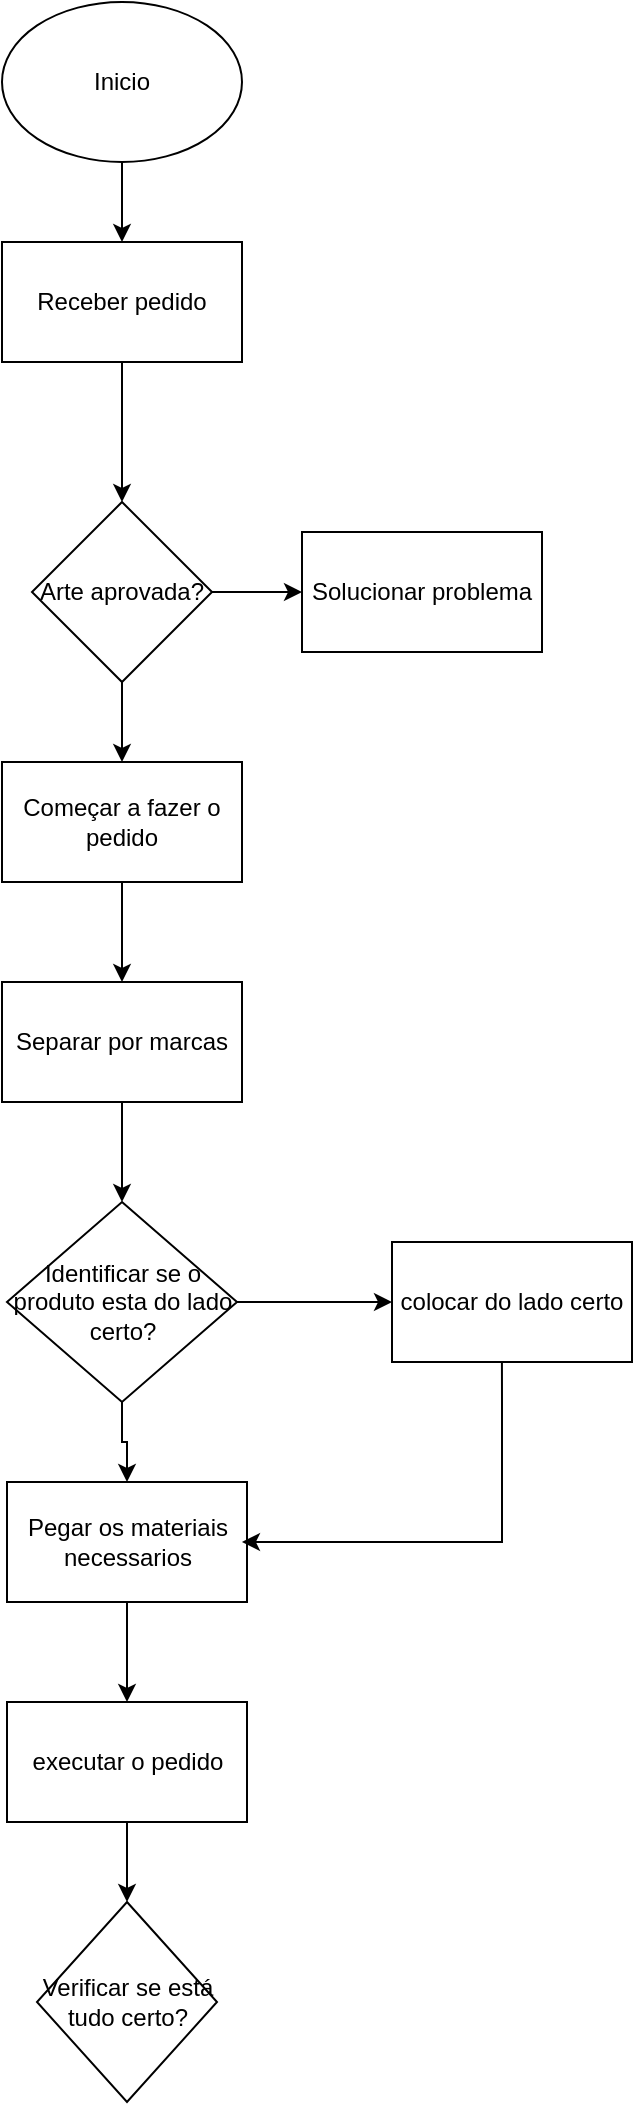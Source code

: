 <mxfile version="24.4.14" type="device">
  <diagram name="Página-1" id="6uOdZpoUbsCo77Nom0O0">
    <mxGraphModel dx="1434" dy="782" grid="1" gridSize="10" guides="1" tooltips="1" connect="1" arrows="1" fold="1" page="1" pageScale="1" pageWidth="827" pageHeight="1169" math="0" shadow="0">
      <root>
        <mxCell id="0" />
        <mxCell id="1" parent="0" />
        <mxCell id="aazOKjjjrh3YJ5J5lnb6-4" value="" style="edgeStyle=orthogonalEdgeStyle;rounded=0;orthogonalLoop=1;jettySize=auto;html=1;" edge="1" parent="1" source="aazOKjjjrh3YJ5J5lnb6-2" target="aazOKjjjrh3YJ5J5lnb6-3">
          <mxGeometry relative="1" as="geometry" />
        </mxCell>
        <mxCell id="aazOKjjjrh3YJ5J5lnb6-2" value="Inicio" style="ellipse;whiteSpace=wrap;html=1;" vertex="1" parent="1">
          <mxGeometry x="60" y="20" width="120" height="80" as="geometry" />
        </mxCell>
        <mxCell id="aazOKjjjrh3YJ5J5lnb6-6" value="" style="edgeStyle=orthogonalEdgeStyle;rounded=0;orthogonalLoop=1;jettySize=auto;html=1;" edge="1" parent="1" source="aazOKjjjrh3YJ5J5lnb6-3" target="aazOKjjjrh3YJ5J5lnb6-5">
          <mxGeometry relative="1" as="geometry" />
        </mxCell>
        <mxCell id="aazOKjjjrh3YJ5J5lnb6-3" value="Receber pedido" style="rounded=0;whiteSpace=wrap;html=1;" vertex="1" parent="1">
          <mxGeometry x="60" y="140" width="120" height="60" as="geometry" />
        </mxCell>
        <mxCell id="aazOKjjjrh3YJ5J5lnb6-8" value="" style="edgeStyle=orthogonalEdgeStyle;rounded=0;orthogonalLoop=1;jettySize=auto;html=1;" edge="1" parent="1" source="aazOKjjjrh3YJ5J5lnb6-5" target="aazOKjjjrh3YJ5J5lnb6-7">
          <mxGeometry relative="1" as="geometry" />
        </mxCell>
        <mxCell id="aazOKjjjrh3YJ5J5lnb6-11" value="" style="edgeStyle=orthogonalEdgeStyle;rounded=0;orthogonalLoop=1;jettySize=auto;html=1;" edge="1" parent="1" source="aazOKjjjrh3YJ5J5lnb6-5" target="aazOKjjjrh3YJ5J5lnb6-9">
          <mxGeometry relative="1" as="geometry" />
        </mxCell>
        <mxCell id="aazOKjjjrh3YJ5J5lnb6-5" value="Arte aprovada?" style="rhombus;whiteSpace=wrap;html=1;" vertex="1" parent="1">
          <mxGeometry x="75" y="270" width="90" height="90" as="geometry" />
        </mxCell>
        <mxCell id="aazOKjjjrh3YJ5J5lnb6-7" value="Solucionar problema" style="rounded=0;whiteSpace=wrap;html=1;" vertex="1" parent="1">
          <mxGeometry x="210" y="285" width="120" height="60" as="geometry" />
        </mxCell>
        <mxCell id="aazOKjjjrh3YJ5J5lnb6-12" value="" style="edgeStyle=orthogonalEdgeStyle;rounded=0;orthogonalLoop=1;jettySize=auto;html=1;" edge="1" parent="1" source="aazOKjjjrh3YJ5J5lnb6-9" target="aazOKjjjrh3YJ5J5lnb6-10">
          <mxGeometry relative="1" as="geometry" />
        </mxCell>
        <mxCell id="aazOKjjjrh3YJ5J5lnb6-9" value="Começar a fazer o pedido" style="rounded=0;whiteSpace=wrap;html=1;" vertex="1" parent="1">
          <mxGeometry x="60" y="400" width="120" height="60" as="geometry" />
        </mxCell>
        <mxCell id="aazOKjjjrh3YJ5J5lnb6-14" value="" style="edgeStyle=orthogonalEdgeStyle;rounded=0;orthogonalLoop=1;jettySize=auto;html=1;" edge="1" parent="1" source="aazOKjjjrh3YJ5J5lnb6-10" target="aazOKjjjrh3YJ5J5lnb6-13">
          <mxGeometry relative="1" as="geometry" />
        </mxCell>
        <mxCell id="aazOKjjjrh3YJ5J5lnb6-10" value="Separar por marcas" style="rounded=0;whiteSpace=wrap;html=1;" vertex="1" parent="1">
          <mxGeometry x="60" y="510" width="120" height="60" as="geometry" />
        </mxCell>
        <mxCell id="aazOKjjjrh3YJ5J5lnb6-18" value="" style="edgeStyle=orthogonalEdgeStyle;rounded=0;orthogonalLoop=1;jettySize=auto;html=1;" edge="1" parent="1" source="aazOKjjjrh3YJ5J5lnb6-13" target="aazOKjjjrh3YJ5J5lnb6-17">
          <mxGeometry relative="1" as="geometry" />
        </mxCell>
        <mxCell id="aazOKjjjrh3YJ5J5lnb6-20" value="" style="edgeStyle=orthogonalEdgeStyle;rounded=0;orthogonalLoop=1;jettySize=auto;html=1;" edge="1" parent="1" source="aazOKjjjrh3YJ5J5lnb6-13" target="aazOKjjjrh3YJ5J5lnb6-19">
          <mxGeometry relative="1" as="geometry" />
        </mxCell>
        <mxCell id="aazOKjjjrh3YJ5J5lnb6-13" value="Identificar se o produto esta do lado certo?" style="rhombus;whiteSpace=wrap;html=1;rounded=0;" vertex="1" parent="1">
          <mxGeometry x="62.5" y="620" width="115" height="100" as="geometry" />
        </mxCell>
        <mxCell id="aazOKjjjrh3YJ5J5lnb6-17" value="colocar do lado certo" style="whiteSpace=wrap;html=1;rounded=0;" vertex="1" parent="1">
          <mxGeometry x="255" y="640" width="120" height="60" as="geometry" />
        </mxCell>
        <mxCell id="aazOKjjjrh3YJ5J5lnb6-23" value="" style="edgeStyle=orthogonalEdgeStyle;rounded=0;orthogonalLoop=1;jettySize=auto;html=1;" edge="1" parent="1" source="aazOKjjjrh3YJ5J5lnb6-19" target="aazOKjjjrh3YJ5J5lnb6-22">
          <mxGeometry relative="1" as="geometry" />
        </mxCell>
        <mxCell id="aazOKjjjrh3YJ5J5lnb6-19" value="Pegar os materiais necessarios" style="rounded=0;whiteSpace=wrap;html=1;" vertex="1" parent="1">
          <mxGeometry x="62.5" y="760" width="120" height="60" as="geometry" />
        </mxCell>
        <mxCell id="aazOKjjjrh3YJ5J5lnb6-21" value="" style="endArrow=classic;html=1;rounded=0;exitX=0.458;exitY=1;exitDx=0;exitDy=0;exitPerimeter=0;entryX=0.979;entryY=0.5;entryDx=0;entryDy=0;entryPerimeter=0;" edge="1" parent="1" source="aazOKjjjrh3YJ5J5lnb6-17" target="aazOKjjjrh3YJ5J5lnb6-19">
          <mxGeometry width="50" height="50" relative="1" as="geometry">
            <mxPoint x="320" y="720" as="sourcePoint" />
            <mxPoint x="190" y="790" as="targetPoint" />
            <Array as="points">
              <mxPoint x="310" y="720" />
              <mxPoint x="310" y="790" />
            </Array>
          </mxGeometry>
        </mxCell>
        <mxCell id="aazOKjjjrh3YJ5J5lnb6-25" value="" style="edgeStyle=orthogonalEdgeStyle;rounded=0;orthogonalLoop=1;jettySize=auto;html=1;" edge="1" parent="1" source="aazOKjjjrh3YJ5J5lnb6-22" target="aazOKjjjrh3YJ5J5lnb6-24">
          <mxGeometry relative="1" as="geometry" />
        </mxCell>
        <mxCell id="aazOKjjjrh3YJ5J5lnb6-22" value="executar o pedido" style="whiteSpace=wrap;html=1;rounded=0;" vertex="1" parent="1">
          <mxGeometry x="62.5" y="870" width="120" height="60" as="geometry" />
        </mxCell>
        <mxCell id="aazOKjjjrh3YJ5J5lnb6-24" value="Verificar se está tudo certo?" style="rhombus;whiteSpace=wrap;html=1;rounded=0;" vertex="1" parent="1">
          <mxGeometry x="77.5" y="970" width="90" height="100" as="geometry" />
        </mxCell>
      </root>
    </mxGraphModel>
  </diagram>
</mxfile>
